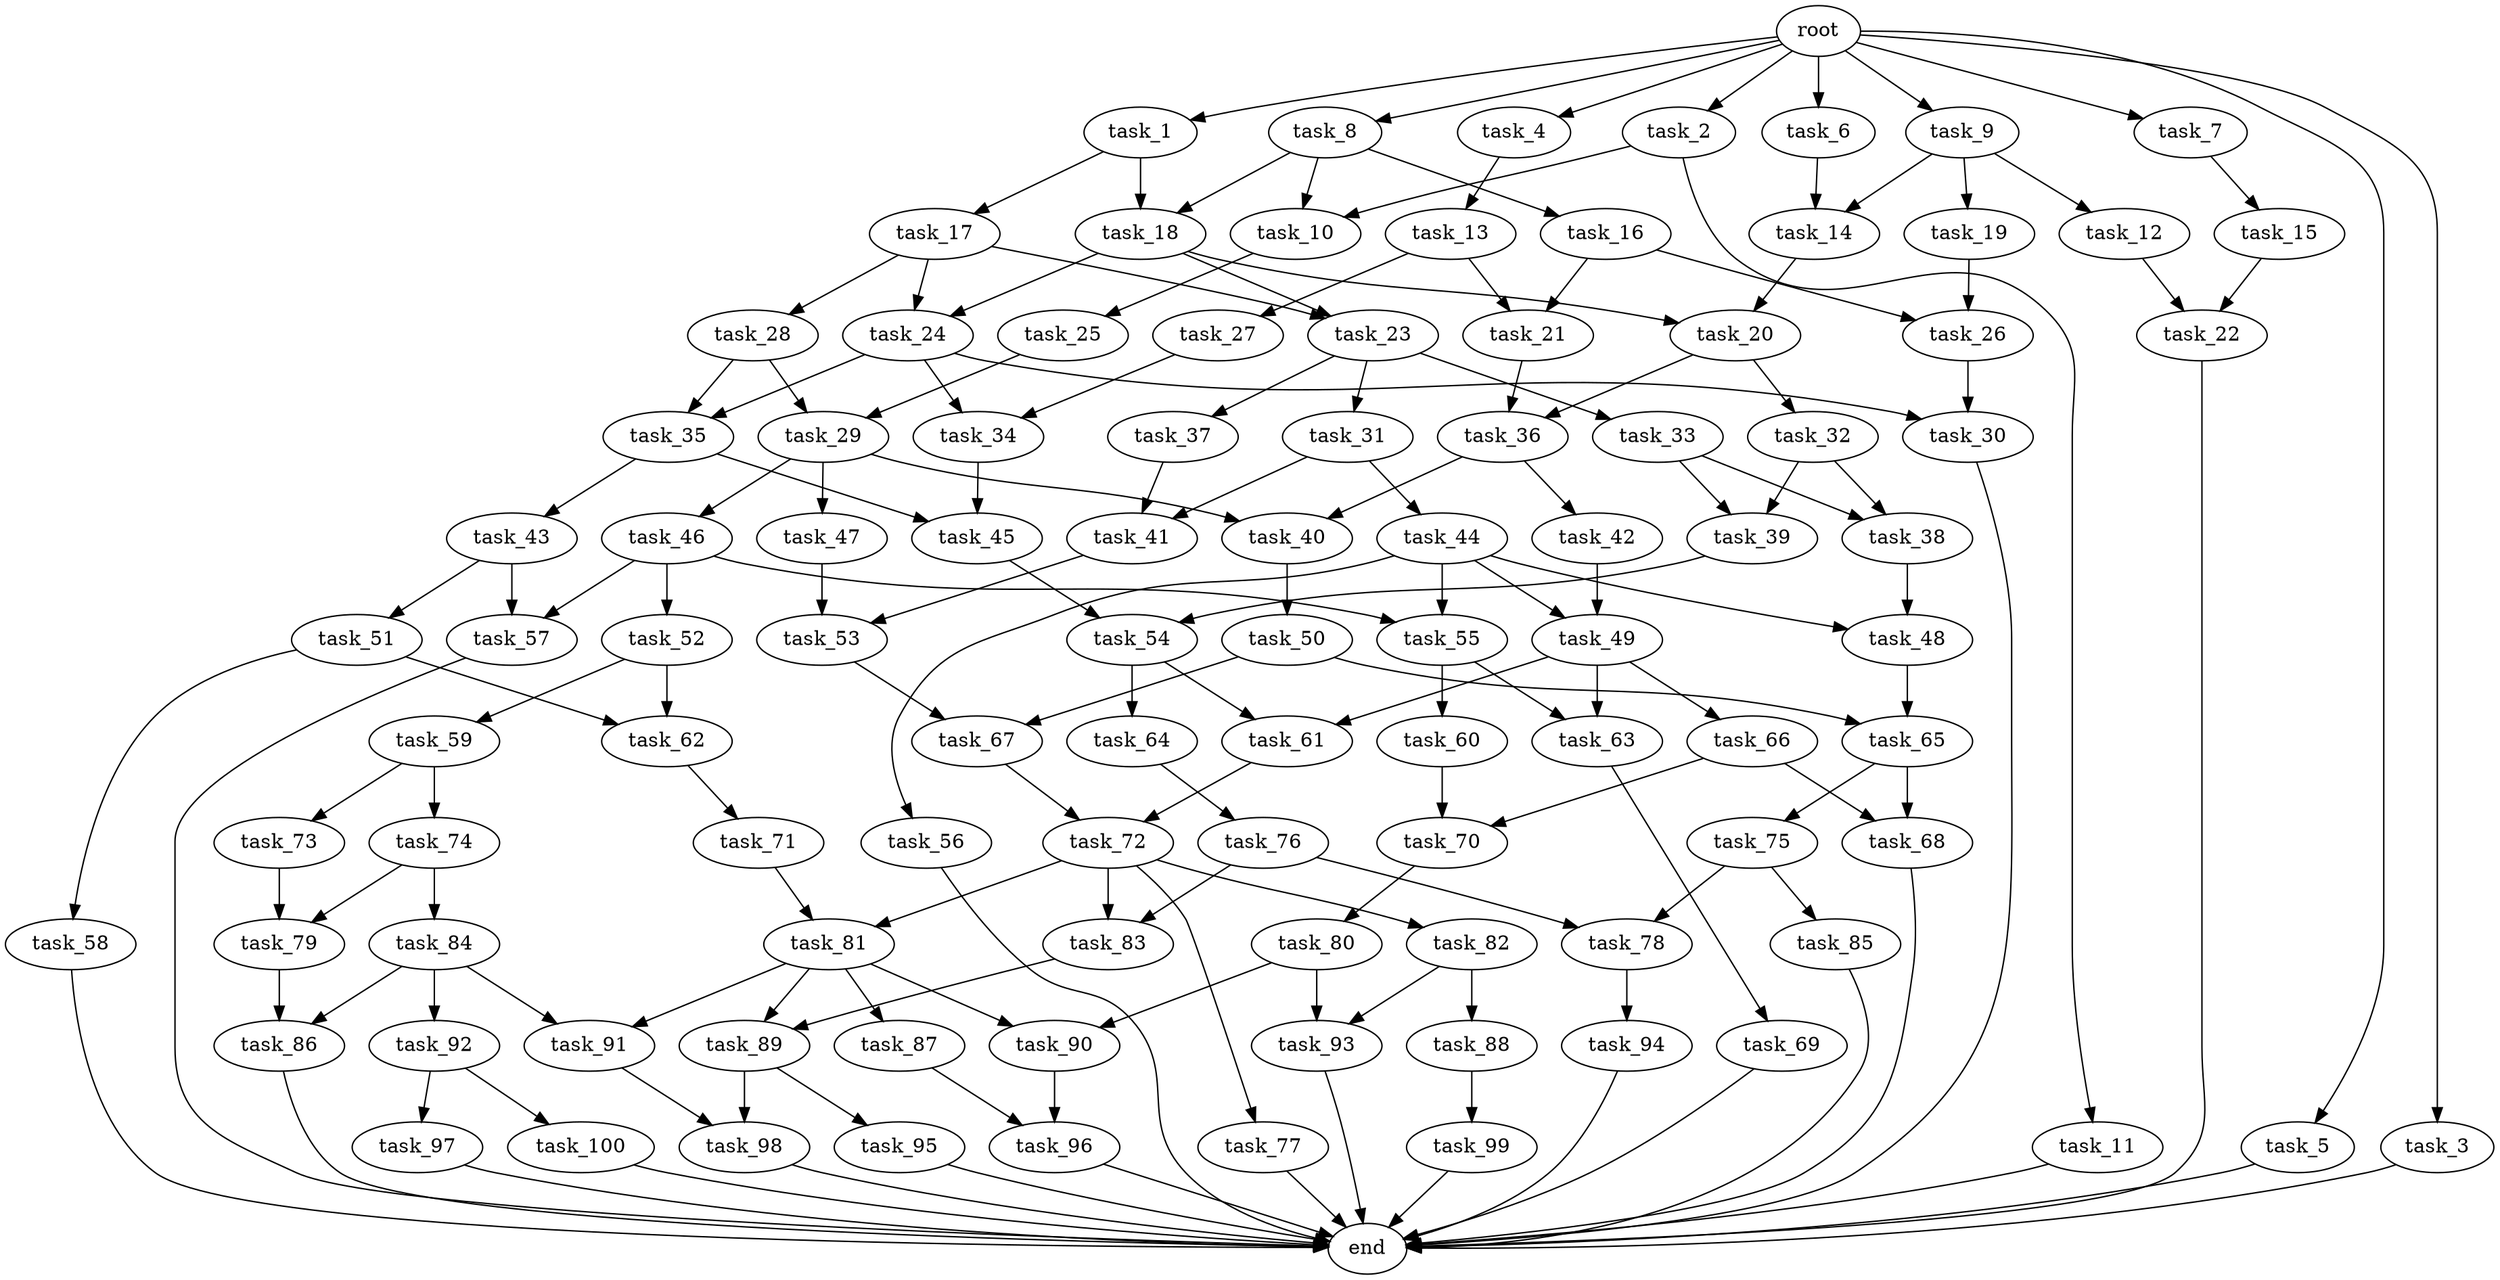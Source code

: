 digraph G {
  task_13 [size="5.468308e+08"];
  task_10 [size="4.316964e+09"];
  task_84 [size="1.031631e+09"];
  task_54 [size="7.525535e+08"];
  task_50 [size="3.406027e+09"];
  task_58 [size="3.416535e+08"];
  task_14 [size="8.732651e+08"];
  root [size="0.000000e+00"];
  task_68 [size="2.816831e+09"];
  task_15 [size="5.726159e+08"];
  task_1 [size="2.670833e+09"];
  task_82 [size="1.983878e+09"];
  task_35 [size="3.381472e+09"];
  task_17 [size="2.522854e+09"];
  task_79 [size="1.440347e+09"];
  task_24 [size="5.723230e+08"];
  task_7 [size="1.368684e+09"];
  task_37 [size="3.473365e+09"];
  task_69 [size="1.088248e+09"];
  task_87 [size="2.510707e+09"];
  task_16 [size="3.226540e+09"];
  task_25 [size="2.814667e+08"];
  task_22 [size="1.216528e+09"];
  task_99 [size="2.129621e+09"];
  task_9 [size="4.455158e+08"];
  task_12 [size="4.931656e+09"];
  task_38 [size="6.528112e+08"];
  task_8 [size="4.822114e+09"];
  task_62 [size="4.723244e+09"];
  task_93 [size="3.182258e+09"];
  task_48 [size="3.729926e+09"];
  task_20 [size="6.809296e+08"];
  task_65 [size="5.801867e+08"];
  task_41 [size="4.014151e+09"];
  task_2 [size="2.783722e+09"];
  task_85 [size="4.358921e+09"];
  task_33 [size="1.752082e+09"];
  task_43 [size="1.358228e+09"];
  task_52 [size="4.774425e+09"];
  task_56 [size="1.719100e+09"];
  task_98 [size="2.302376e+09"];
  task_90 [size="3.157326e+09"];
  task_5 [size="2.251251e+09"];
  task_29 [size="4.207341e+09"];
  task_44 [size="4.202569e+09"];
  task_59 [size="1.212254e+09"];
  task_26 [size="4.889658e+07"];
  task_67 [size="3.013583e+09"];
  task_34 [size="2.042843e+09"];
  task_23 [size="4.473540e+09"];
  task_42 [size="3.164851e+09"];
  task_80 [size="4.102168e+09"];
  task_31 [size="3.161606e+07"];
  task_36 [size="1.473276e+09"];
  task_3 [size="3.359955e+09"];
  task_94 [size="3.088551e+08"];
  task_19 [size="1.747075e+07"];
  task_92 [size="3.859956e+09"];
  task_91 [size="4.687574e+09"];
  task_66 [size="1.987669e+09"];
  task_81 [size="2.700106e+09"];
  task_40 [size="3.053090e+09"];
  task_55 [size="7.146183e+08"];
  task_73 [size="1.574289e+09"];
  task_51 [size="4.152026e+09"];
  task_45 [size="2.412912e+08"];
  task_39 [size="3.736623e+09"];
  task_74 [size="4.598136e+09"];
  task_63 [size="3.565715e+09"];
  task_61 [size="6.568487e+08"];
  task_46 [size="2.974073e+09"];
  task_70 [size="2.853016e+09"];
  task_30 [size="4.358718e+09"];
  task_6 [size="1.308198e+09"];
  task_77 [size="3.221670e+08"];
  task_95 [size="3.629871e+09"];
  task_4 [size="4.795035e+08"];
  task_21 [size="3.701382e+09"];
  task_72 [size="2.943356e+08"];
  task_75 [size="4.550012e+09"];
  task_78 [size="1.019798e+09"];
  task_88 [size="1.090947e+09"];
  task_28 [size="2.943631e+09"];
  task_86 [size="3.816896e+09"];
  task_32 [size="3.411245e+09"];
  task_97 [size="1.143360e+09"];
  task_47 [size="2.123415e+08"];
  end [size="0.000000e+00"];
  task_71 [size="1.785792e+07"];
  task_89 [size="1.707488e+09"];
  task_49 [size="8.091525e+08"];
  task_53 [size="1.649143e+09"];
  task_100 [size="2.721480e+09"];
  task_57 [size="2.620784e+09"];
  task_96 [size="7.701964e+08"];
  task_64 [size="4.885256e+09"];
  task_83 [size="4.068384e+09"];
  task_27 [size="4.029620e+09"];
  task_11 [size="1.591404e+09"];
  task_76 [size="1.486775e+09"];
  task_18 [size="1.152351e+09"];
  task_60 [size="4.732469e+09"];

  task_13 -> task_21 [size="1.093662e+08"];
  task_13 -> task_27 [size="1.093662e+08"];
  task_10 -> task_25 [size="4.316964e+08"];
  task_84 -> task_92 [size="2.063262e+08"];
  task_84 -> task_86 [size="2.063262e+08"];
  task_84 -> task_91 [size="2.063262e+08"];
  task_54 -> task_64 [size="7.525535e+07"];
  task_54 -> task_61 [size="7.525535e+07"];
  task_50 -> task_67 [size="6.812053e+08"];
  task_50 -> task_65 [size="6.812053e+08"];
  task_58 -> end [size="1.000000e-12"];
  task_14 -> task_20 [size="8.732651e+07"];
  root -> task_1 [size="1.000000e-12"];
  root -> task_6 [size="1.000000e-12"];
  root -> task_8 [size="1.000000e-12"];
  root -> task_5 [size="1.000000e-12"];
  root -> task_7 [size="1.000000e-12"];
  root -> task_3 [size="1.000000e-12"];
  root -> task_4 [size="1.000000e-12"];
  root -> task_9 [size="1.000000e-12"];
  root -> task_2 [size="1.000000e-12"];
  task_68 -> end [size="1.000000e-12"];
  task_15 -> task_22 [size="1.145232e+08"];
  task_1 -> task_17 [size="5.341666e+08"];
  task_1 -> task_18 [size="5.341666e+08"];
  task_82 -> task_88 [size="3.967755e+08"];
  task_82 -> task_93 [size="3.967755e+08"];
  task_35 -> task_45 [size="3.381472e+08"];
  task_35 -> task_43 [size="3.381472e+08"];
  task_17 -> task_23 [size="5.045708e+08"];
  task_17 -> task_28 [size="5.045708e+08"];
  task_17 -> task_24 [size="5.045708e+08"];
  task_79 -> task_86 [size="1.440347e+08"];
  task_24 -> task_34 [size="5.723230e+07"];
  task_24 -> task_30 [size="5.723230e+07"];
  task_24 -> task_35 [size="5.723230e+07"];
  task_7 -> task_15 [size="2.737368e+08"];
  task_37 -> task_41 [size="6.946730e+08"];
  task_69 -> end [size="1.000000e-12"];
  task_87 -> task_96 [size="5.021414e+08"];
  task_16 -> task_21 [size="6.453080e+08"];
  task_16 -> task_26 [size="6.453080e+08"];
  task_25 -> task_29 [size="5.629334e+07"];
  task_22 -> end [size="1.000000e-12"];
  task_99 -> end [size="1.000000e-12"];
  task_9 -> task_14 [size="8.910316e+07"];
  task_9 -> task_19 [size="8.910316e+07"];
  task_9 -> task_12 [size="8.910316e+07"];
  task_12 -> task_22 [size="9.863312e+08"];
  task_38 -> task_48 [size="6.528112e+07"];
  task_8 -> task_18 [size="9.644228e+08"];
  task_8 -> task_10 [size="9.644228e+08"];
  task_8 -> task_16 [size="9.644228e+08"];
  task_62 -> task_71 [size="4.723244e+08"];
  task_93 -> end [size="1.000000e-12"];
  task_48 -> task_65 [size="3.729926e+08"];
  task_20 -> task_36 [size="6.809296e+07"];
  task_20 -> task_32 [size="6.809296e+07"];
  task_65 -> task_75 [size="5.801867e+07"];
  task_65 -> task_68 [size="5.801867e+07"];
  task_41 -> task_53 [size="4.014151e+08"];
  task_2 -> task_10 [size="5.567444e+08"];
  task_2 -> task_11 [size="5.567444e+08"];
  task_85 -> end [size="1.000000e-12"];
  task_33 -> task_39 [size="3.504165e+08"];
  task_33 -> task_38 [size="3.504165e+08"];
  task_43 -> task_51 [size="2.716457e+08"];
  task_43 -> task_57 [size="2.716457e+08"];
  task_52 -> task_62 [size="9.548849e+08"];
  task_52 -> task_59 [size="9.548849e+08"];
  task_56 -> end [size="1.000000e-12"];
  task_98 -> end [size="1.000000e-12"];
  task_90 -> task_96 [size="3.157326e+08"];
  task_5 -> end [size="1.000000e-12"];
  task_29 -> task_47 [size="4.207341e+08"];
  task_29 -> task_40 [size="4.207341e+08"];
  task_29 -> task_46 [size="4.207341e+08"];
  task_44 -> task_55 [size="8.405138e+08"];
  task_44 -> task_49 [size="8.405138e+08"];
  task_44 -> task_56 [size="8.405138e+08"];
  task_44 -> task_48 [size="8.405138e+08"];
  task_59 -> task_73 [size="2.424508e+08"];
  task_59 -> task_74 [size="2.424508e+08"];
  task_26 -> task_30 [size="4.889658e+06"];
  task_67 -> task_72 [size="3.013583e+08"];
  task_34 -> task_45 [size="2.042843e+08"];
  task_23 -> task_31 [size="4.473540e+08"];
  task_23 -> task_33 [size="4.473540e+08"];
  task_23 -> task_37 [size="4.473540e+08"];
  task_42 -> task_49 [size="6.329702e+08"];
  task_80 -> task_93 [size="8.204335e+08"];
  task_80 -> task_90 [size="8.204335e+08"];
  task_31 -> task_41 [size="6.323212e+06"];
  task_31 -> task_44 [size="6.323212e+06"];
  task_36 -> task_40 [size="1.473276e+08"];
  task_36 -> task_42 [size="1.473276e+08"];
  task_3 -> end [size="1.000000e-12"];
  task_94 -> end [size="1.000000e-12"];
  task_19 -> task_26 [size="3.494151e+06"];
  task_92 -> task_97 [size="7.719911e+08"];
  task_92 -> task_100 [size="7.719911e+08"];
  task_91 -> task_98 [size="4.687574e+08"];
  task_66 -> task_70 [size="3.975339e+08"];
  task_66 -> task_68 [size="3.975339e+08"];
  task_81 -> task_87 [size="2.700106e+08"];
  task_81 -> task_89 [size="2.700106e+08"];
  task_81 -> task_90 [size="2.700106e+08"];
  task_81 -> task_91 [size="2.700106e+08"];
  task_40 -> task_50 [size="3.053090e+08"];
  task_55 -> task_63 [size="7.146183e+07"];
  task_55 -> task_60 [size="7.146183e+07"];
  task_73 -> task_79 [size="3.148578e+08"];
  task_51 -> task_62 [size="8.304052e+08"];
  task_51 -> task_58 [size="8.304052e+08"];
  task_45 -> task_54 [size="2.412912e+07"];
  task_39 -> task_54 [size="3.736623e+08"];
  task_74 -> task_84 [size="9.196272e+08"];
  task_74 -> task_79 [size="9.196272e+08"];
  task_63 -> task_69 [size="3.565715e+08"];
  task_61 -> task_72 [size="6.568487e+07"];
  task_46 -> task_52 [size="5.948146e+08"];
  task_46 -> task_55 [size="5.948146e+08"];
  task_46 -> task_57 [size="5.948146e+08"];
  task_70 -> task_80 [size="2.853016e+08"];
  task_30 -> end [size="1.000000e-12"];
  task_6 -> task_14 [size="2.616397e+08"];
  task_77 -> end [size="1.000000e-12"];
  task_95 -> end [size="1.000000e-12"];
  task_4 -> task_13 [size="9.590071e+07"];
  task_21 -> task_36 [size="3.701382e+08"];
  task_72 -> task_77 [size="2.943356e+07"];
  task_72 -> task_81 [size="2.943356e+07"];
  task_72 -> task_83 [size="2.943356e+07"];
  task_72 -> task_82 [size="2.943356e+07"];
  task_75 -> task_78 [size="9.100025e+08"];
  task_75 -> task_85 [size="9.100025e+08"];
  task_78 -> task_94 [size="1.019798e+08"];
  task_88 -> task_99 [size="2.181895e+08"];
  task_28 -> task_29 [size="5.887261e+08"];
  task_28 -> task_35 [size="5.887261e+08"];
  task_86 -> end [size="1.000000e-12"];
  task_32 -> task_39 [size="6.822491e+08"];
  task_32 -> task_38 [size="6.822491e+08"];
  task_97 -> end [size="1.000000e-12"];
  task_47 -> task_53 [size="4.246831e+07"];
  task_71 -> task_81 [size="3.571585e+06"];
  task_89 -> task_95 [size="1.707488e+08"];
  task_89 -> task_98 [size="1.707488e+08"];
  task_49 -> task_66 [size="8.091525e+07"];
  task_49 -> task_63 [size="8.091525e+07"];
  task_49 -> task_61 [size="8.091525e+07"];
  task_53 -> task_67 [size="1.649143e+08"];
  task_100 -> end [size="1.000000e-12"];
  task_57 -> end [size="1.000000e-12"];
  task_96 -> end [size="1.000000e-12"];
  task_64 -> task_76 [size="9.770513e+08"];
  task_83 -> task_89 [size="4.068384e+08"];
  task_27 -> task_34 [size="8.059240e+08"];
  task_11 -> end [size="1.000000e-12"];
  task_76 -> task_78 [size="2.973550e+08"];
  task_76 -> task_83 [size="2.973550e+08"];
  task_18 -> task_20 [size="1.152351e+08"];
  task_18 -> task_23 [size="1.152351e+08"];
  task_18 -> task_24 [size="1.152351e+08"];
  task_60 -> task_70 [size="9.464939e+08"];
}
